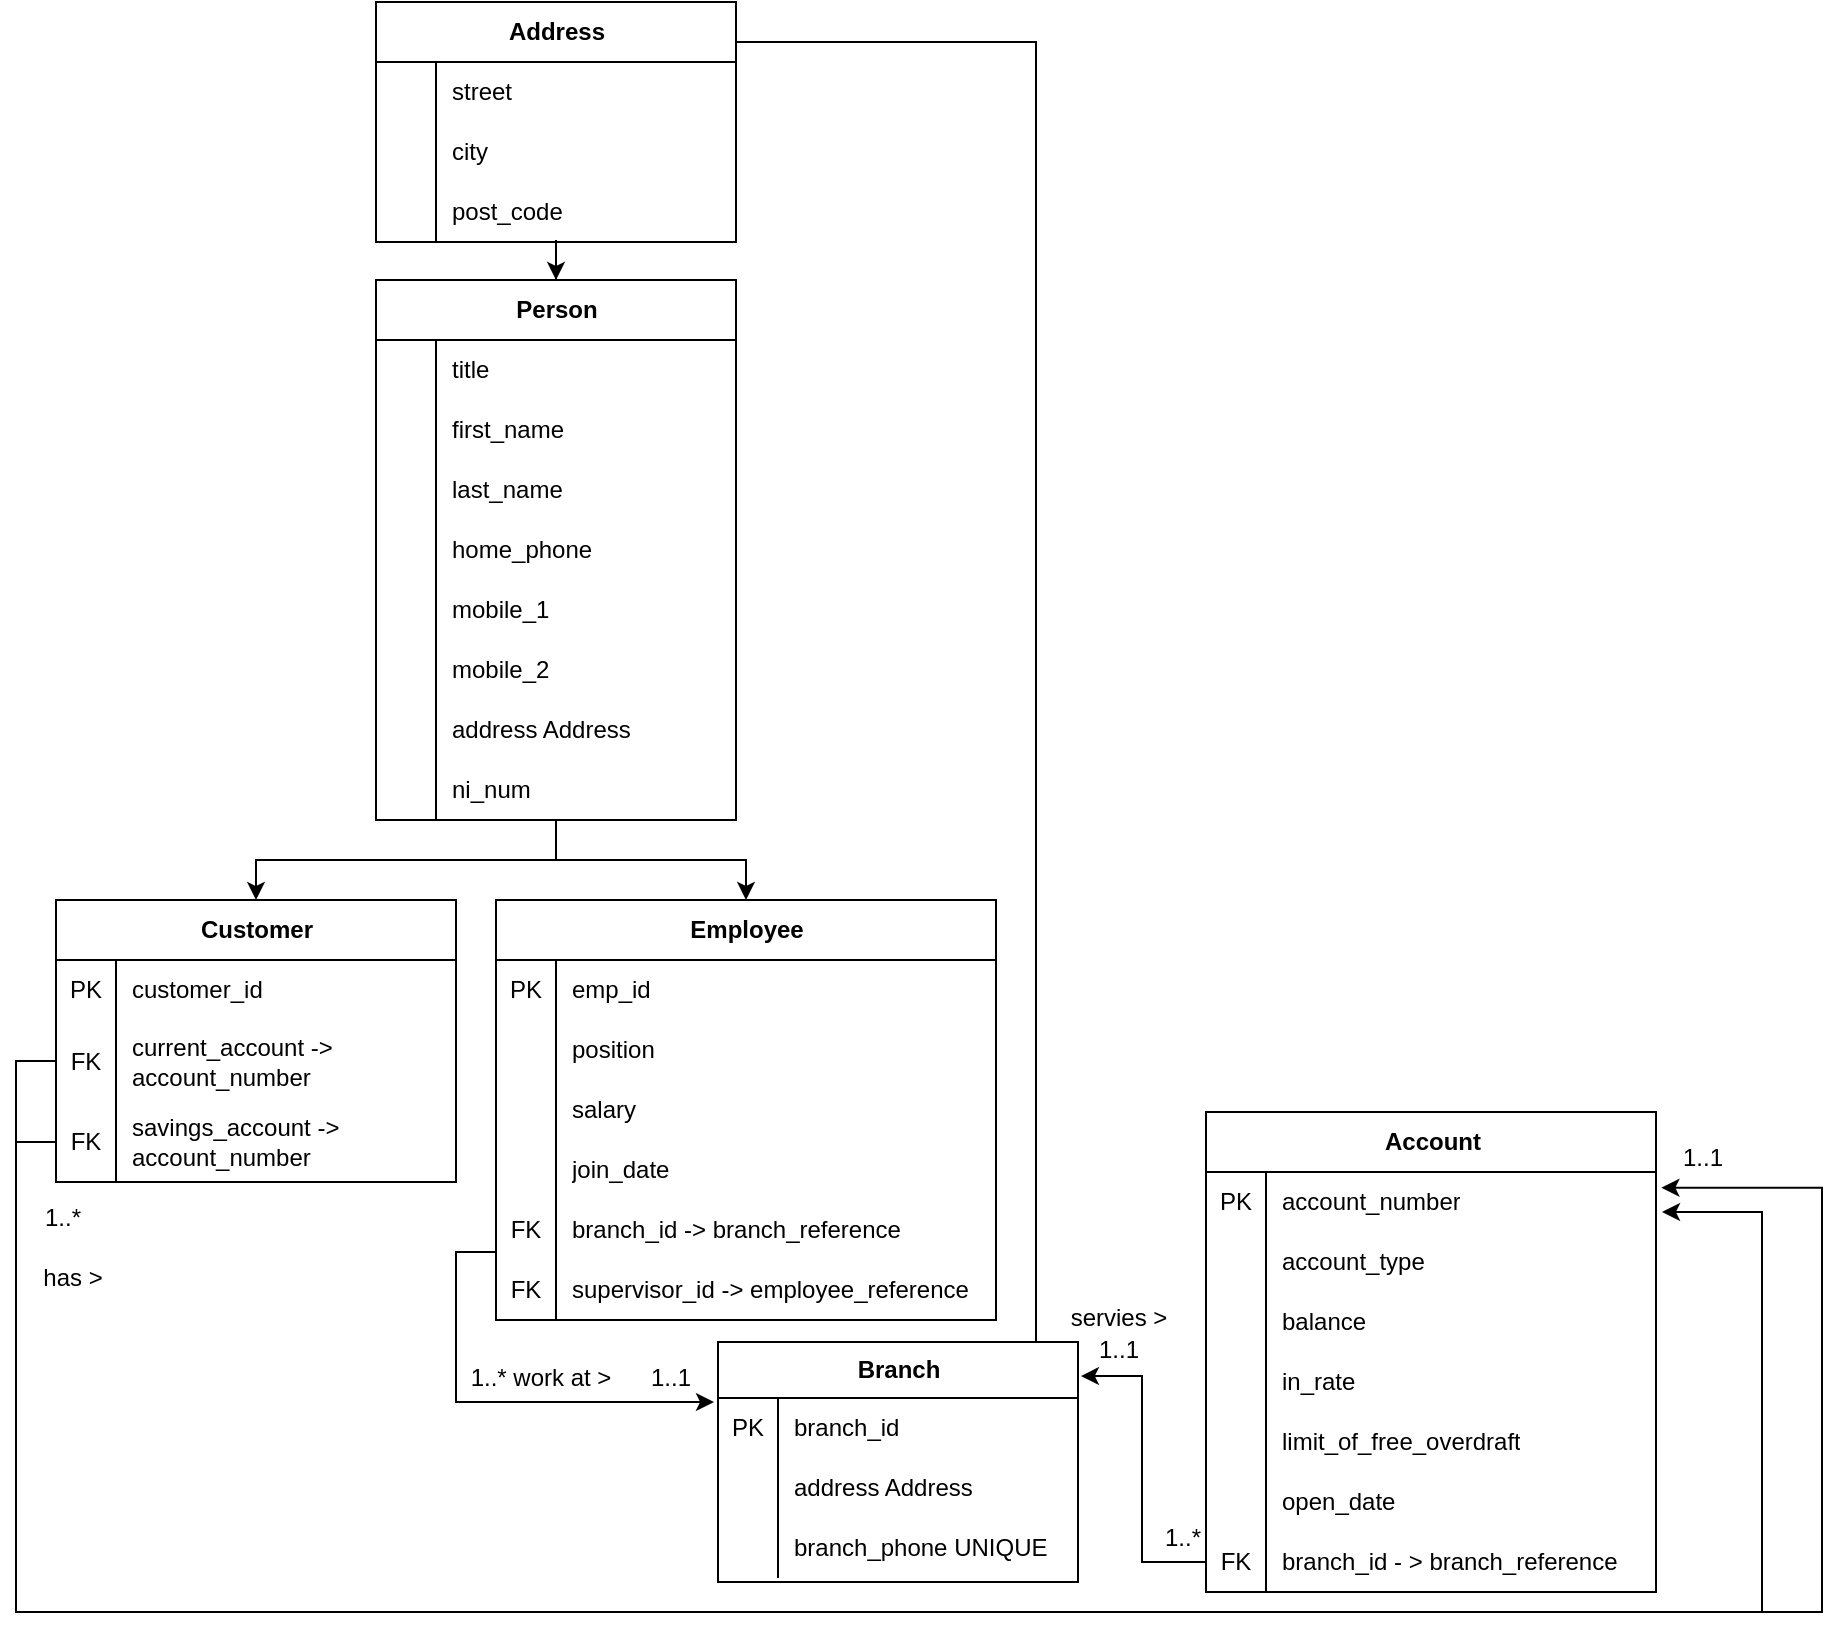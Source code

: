 <mxfile version="23.1.5" type="github">
  <diagram name="Page-1" id="_qKNAqYmXroplIytZOEy">
    <mxGraphModel dx="1154" dy="860" grid="1" gridSize="10" guides="1" tooltips="1" connect="1" arrows="1" fold="1" page="1" pageScale="1" pageWidth="1169" pageHeight="827" math="0" shadow="0">
      <root>
        <mxCell id="0" />
        <mxCell id="1" parent="0" />
        <mxCell id="aNpaq_QwW-xact4FSAns-95" style="edgeStyle=orthogonalEdgeStyle;rounded=0;orthogonalLoop=1;jettySize=auto;html=1;entryX=0.5;entryY=0;entryDx=0;entryDy=0;" parent="1" source="aNpaq_QwW-xact4FSAns-1" target="aNpaq_QwW-xact4FSAns-37" edge="1">
          <mxGeometry relative="1" as="geometry" />
        </mxCell>
        <mxCell id="-E767wgMhT1WGZb-3DAm-1" style="edgeStyle=orthogonalEdgeStyle;rounded=0;orthogonalLoop=1;jettySize=auto;html=1;" parent="1" source="aNpaq_QwW-xact4FSAns-1" edge="1">
          <mxGeometry relative="1" as="geometry">
            <mxPoint x="527" y="696" as="targetPoint" />
            <Array as="points">
              <mxPoint x="527" y="25" />
              <mxPoint x="527" y="696" />
            </Array>
          </mxGeometry>
        </mxCell>
        <mxCell id="aNpaq_QwW-xact4FSAns-1" value="Address" style="shape=table;startSize=30;container=1;collapsible=1;childLayout=tableLayout;fixedRows=1;rowLines=0;fontStyle=1;align=center;resizeLast=1;html=1;" parent="1" vertex="1">
          <mxGeometry x="197" y="5" width="180" height="120" as="geometry" />
        </mxCell>
        <mxCell id="aNpaq_QwW-xact4FSAns-5" value="" style="shape=tableRow;horizontal=0;startSize=0;swimlaneHead=0;swimlaneBody=0;fillColor=none;collapsible=0;dropTarget=0;points=[[0,0.5],[1,0.5]];portConstraint=eastwest;top=0;left=0;right=0;bottom=0;" parent="aNpaq_QwW-xact4FSAns-1" vertex="1">
          <mxGeometry y="30" width="180" height="30" as="geometry" />
        </mxCell>
        <mxCell id="aNpaq_QwW-xact4FSAns-6" value="" style="shape=partialRectangle;connectable=0;fillColor=none;top=0;left=0;bottom=0;right=0;editable=1;overflow=hidden;whiteSpace=wrap;html=1;" parent="aNpaq_QwW-xact4FSAns-5" vertex="1">
          <mxGeometry width="30" height="30" as="geometry">
            <mxRectangle width="30" height="30" as="alternateBounds" />
          </mxGeometry>
        </mxCell>
        <mxCell id="aNpaq_QwW-xact4FSAns-7" value="street&amp;nbsp;" style="shape=partialRectangle;connectable=0;fillColor=none;top=0;left=0;bottom=0;right=0;align=left;spacingLeft=6;overflow=hidden;whiteSpace=wrap;html=1;" parent="aNpaq_QwW-xact4FSAns-5" vertex="1">
          <mxGeometry x="30" width="150" height="30" as="geometry">
            <mxRectangle width="150" height="30" as="alternateBounds" />
          </mxGeometry>
        </mxCell>
        <mxCell id="aNpaq_QwW-xact4FSAns-8" value="" style="shape=tableRow;horizontal=0;startSize=0;swimlaneHead=0;swimlaneBody=0;fillColor=none;collapsible=0;dropTarget=0;points=[[0,0.5],[1,0.5]];portConstraint=eastwest;top=0;left=0;right=0;bottom=0;" parent="aNpaq_QwW-xact4FSAns-1" vertex="1">
          <mxGeometry y="60" width="180" height="30" as="geometry" />
        </mxCell>
        <mxCell id="aNpaq_QwW-xact4FSAns-9" value="" style="shape=partialRectangle;connectable=0;fillColor=none;top=0;left=0;bottom=0;right=0;editable=1;overflow=hidden;whiteSpace=wrap;html=1;" parent="aNpaq_QwW-xact4FSAns-8" vertex="1">
          <mxGeometry width="30" height="30" as="geometry">
            <mxRectangle width="30" height="30" as="alternateBounds" />
          </mxGeometry>
        </mxCell>
        <mxCell id="aNpaq_QwW-xact4FSAns-10" value="city" style="shape=partialRectangle;connectable=0;fillColor=none;top=0;left=0;bottom=0;right=0;align=left;spacingLeft=6;overflow=hidden;whiteSpace=wrap;html=1;" parent="aNpaq_QwW-xact4FSAns-8" vertex="1">
          <mxGeometry x="30" width="150" height="30" as="geometry">
            <mxRectangle width="150" height="30" as="alternateBounds" />
          </mxGeometry>
        </mxCell>
        <mxCell id="aNpaq_QwW-xact4FSAns-11" value="" style="shape=tableRow;horizontal=0;startSize=0;swimlaneHead=0;swimlaneBody=0;fillColor=none;collapsible=0;dropTarget=0;points=[[0,0.5],[1,0.5]];portConstraint=eastwest;top=0;left=0;right=0;bottom=0;" parent="aNpaq_QwW-xact4FSAns-1" vertex="1">
          <mxGeometry y="90" width="180" height="30" as="geometry" />
        </mxCell>
        <mxCell id="aNpaq_QwW-xact4FSAns-12" value="" style="shape=partialRectangle;connectable=0;fillColor=none;top=0;left=0;bottom=0;right=0;editable=1;overflow=hidden;whiteSpace=wrap;html=1;" parent="aNpaq_QwW-xact4FSAns-11" vertex="1">
          <mxGeometry width="30" height="30" as="geometry">
            <mxRectangle width="30" height="30" as="alternateBounds" />
          </mxGeometry>
        </mxCell>
        <mxCell id="aNpaq_QwW-xact4FSAns-13" value="post_code" style="shape=partialRectangle;connectable=0;fillColor=none;top=0;left=0;bottom=0;right=0;align=left;spacingLeft=6;overflow=hidden;whiteSpace=wrap;html=1;" parent="aNpaq_QwW-xact4FSAns-11" vertex="1">
          <mxGeometry x="30" width="150" height="30" as="geometry">
            <mxRectangle width="150" height="30" as="alternateBounds" />
          </mxGeometry>
        </mxCell>
        <mxCell id="aNpaq_QwW-xact4FSAns-81" style="edgeStyle=orthogonalEdgeStyle;rounded=0;orthogonalLoop=1;jettySize=auto;html=1;entryX=0.5;entryY=0;entryDx=0;entryDy=0;" parent="1" source="aNpaq_QwW-xact4FSAns-37" target="aNpaq_QwW-xact4FSAns-56" edge="1">
          <mxGeometry relative="1" as="geometry" />
        </mxCell>
        <mxCell id="aNpaq_QwW-xact4FSAns-96" style="edgeStyle=orthogonalEdgeStyle;rounded=0;orthogonalLoop=1;jettySize=auto;html=1;entryX=0.5;entryY=0;entryDx=0;entryDy=0;" parent="1" source="aNpaq_QwW-xact4FSAns-37" target="aNpaq_QwW-xact4FSAns-82" edge="1">
          <mxGeometry relative="1" as="geometry" />
        </mxCell>
        <mxCell id="aNpaq_QwW-xact4FSAns-37" value="Person" style="shape=table;startSize=30;container=1;collapsible=1;childLayout=tableLayout;fixedRows=1;rowLines=0;fontStyle=1;align=center;resizeLast=1;html=1;" parent="1" vertex="1">
          <mxGeometry x="197" y="144" width="180" height="270" as="geometry" />
        </mxCell>
        <mxCell id="aNpaq_QwW-xact4FSAns-38" value="" style="shape=tableRow;horizontal=0;startSize=0;swimlaneHead=0;swimlaneBody=0;fillColor=none;collapsible=0;dropTarget=0;points=[[0,0.5],[1,0.5]];portConstraint=eastwest;top=0;left=0;right=0;bottom=0;" parent="aNpaq_QwW-xact4FSAns-37" vertex="1">
          <mxGeometry y="30" width="180" height="30" as="geometry" />
        </mxCell>
        <mxCell id="aNpaq_QwW-xact4FSAns-39" value="" style="shape=partialRectangle;connectable=0;fillColor=none;top=0;left=0;bottom=0;right=0;editable=1;overflow=hidden;whiteSpace=wrap;html=1;" parent="aNpaq_QwW-xact4FSAns-38" vertex="1">
          <mxGeometry width="30" height="30" as="geometry">
            <mxRectangle width="30" height="30" as="alternateBounds" />
          </mxGeometry>
        </mxCell>
        <mxCell id="aNpaq_QwW-xact4FSAns-40" value="title" style="shape=partialRectangle;connectable=0;fillColor=none;top=0;left=0;bottom=0;right=0;align=left;spacingLeft=6;overflow=hidden;whiteSpace=wrap;html=1;" parent="aNpaq_QwW-xact4FSAns-38" vertex="1">
          <mxGeometry x="30" width="150" height="30" as="geometry">
            <mxRectangle width="150" height="30" as="alternateBounds" />
          </mxGeometry>
        </mxCell>
        <mxCell id="aNpaq_QwW-xact4FSAns-97" style="shape=tableRow;horizontal=0;startSize=0;swimlaneHead=0;swimlaneBody=0;fillColor=none;collapsible=0;dropTarget=0;points=[[0,0.5],[1,0.5]];portConstraint=eastwest;top=0;left=0;right=0;bottom=0;" parent="aNpaq_QwW-xact4FSAns-37" vertex="1">
          <mxGeometry y="60" width="180" height="30" as="geometry" />
        </mxCell>
        <mxCell id="aNpaq_QwW-xact4FSAns-98" style="shape=partialRectangle;connectable=0;fillColor=none;top=0;left=0;bottom=0;right=0;editable=1;overflow=hidden;whiteSpace=wrap;html=1;" parent="aNpaq_QwW-xact4FSAns-97" vertex="1">
          <mxGeometry width="30" height="30" as="geometry">
            <mxRectangle width="30" height="30" as="alternateBounds" />
          </mxGeometry>
        </mxCell>
        <mxCell id="aNpaq_QwW-xact4FSAns-99" value="first_name" style="shape=partialRectangle;connectable=0;fillColor=none;top=0;left=0;bottom=0;right=0;align=left;spacingLeft=6;overflow=hidden;whiteSpace=wrap;html=1;" parent="aNpaq_QwW-xact4FSAns-97" vertex="1">
          <mxGeometry x="30" width="150" height="30" as="geometry">
            <mxRectangle width="150" height="30" as="alternateBounds" />
          </mxGeometry>
        </mxCell>
        <mxCell id="aNpaq_QwW-xact4FSAns-41" value="" style="shape=tableRow;horizontal=0;startSize=0;swimlaneHead=0;swimlaneBody=0;fillColor=none;collapsible=0;dropTarget=0;points=[[0,0.5],[1,0.5]];portConstraint=eastwest;top=0;left=0;right=0;bottom=0;" parent="aNpaq_QwW-xact4FSAns-37" vertex="1">
          <mxGeometry y="90" width="180" height="30" as="geometry" />
        </mxCell>
        <mxCell id="aNpaq_QwW-xact4FSAns-42" value="" style="shape=partialRectangle;connectable=0;fillColor=none;top=0;left=0;bottom=0;right=0;editable=1;overflow=hidden;whiteSpace=wrap;html=1;" parent="aNpaq_QwW-xact4FSAns-41" vertex="1">
          <mxGeometry width="30" height="30" as="geometry">
            <mxRectangle width="30" height="30" as="alternateBounds" />
          </mxGeometry>
        </mxCell>
        <mxCell id="aNpaq_QwW-xact4FSAns-43" value="last_name" style="shape=partialRectangle;connectable=0;fillColor=none;top=0;left=0;bottom=0;right=0;align=left;spacingLeft=6;overflow=hidden;whiteSpace=wrap;html=1;" parent="aNpaq_QwW-xact4FSAns-41" vertex="1">
          <mxGeometry x="30" width="150" height="30" as="geometry">
            <mxRectangle width="150" height="30" as="alternateBounds" />
          </mxGeometry>
        </mxCell>
        <mxCell id="aNpaq_QwW-xact4FSAns-44" value="" style="shape=tableRow;horizontal=0;startSize=0;swimlaneHead=0;swimlaneBody=0;fillColor=none;collapsible=0;dropTarget=0;points=[[0,0.5],[1,0.5]];portConstraint=eastwest;top=0;left=0;right=0;bottom=0;" parent="aNpaq_QwW-xact4FSAns-37" vertex="1">
          <mxGeometry y="120" width="180" height="30" as="geometry" />
        </mxCell>
        <mxCell id="aNpaq_QwW-xact4FSAns-45" value="" style="shape=partialRectangle;connectable=0;fillColor=none;top=0;left=0;bottom=0;right=0;editable=1;overflow=hidden;whiteSpace=wrap;html=1;" parent="aNpaq_QwW-xact4FSAns-44" vertex="1">
          <mxGeometry width="30" height="30" as="geometry">
            <mxRectangle width="30" height="30" as="alternateBounds" />
          </mxGeometry>
        </mxCell>
        <mxCell id="aNpaq_QwW-xact4FSAns-46" value="home_phone" style="shape=partialRectangle;connectable=0;fillColor=none;top=0;left=0;bottom=0;right=0;align=left;spacingLeft=6;overflow=hidden;whiteSpace=wrap;html=1;" parent="aNpaq_QwW-xact4FSAns-44" vertex="1">
          <mxGeometry x="30" width="150" height="30" as="geometry">
            <mxRectangle width="150" height="30" as="alternateBounds" />
          </mxGeometry>
        </mxCell>
        <mxCell id="aNpaq_QwW-xact4FSAns-53" style="shape=tableRow;horizontal=0;startSize=0;swimlaneHead=0;swimlaneBody=0;fillColor=none;collapsible=0;dropTarget=0;points=[[0,0.5],[1,0.5]];portConstraint=eastwest;top=0;left=0;right=0;bottom=0;" parent="aNpaq_QwW-xact4FSAns-37" vertex="1">
          <mxGeometry y="150" width="180" height="30" as="geometry" />
        </mxCell>
        <mxCell id="aNpaq_QwW-xact4FSAns-54" style="shape=partialRectangle;connectable=0;fillColor=none;top=0;left=0;bottom=0;right=0;editable=1;overflow=hidden;whiteSpace=wrap;html=1;" parent="aNpaq_QwW-xact4FSAns-53" vertex="1">
          <mxGeometry width="30" height="30" as="geometry">
            <mxRectangle width="30" height="30" as="alternateBounds" />
          </mxGeometry>
        </mxCell>
        <mxCell id="aNpaq_QwW-xact4FSAns-55" value="mobile_1" style="shape=partialRectangle;connectable=0;fillColor=none;top=0;left=0;bottom=0;right=0;align=left;spacingLeft=6;overflow=hidden;whiteSpace=wrap;html=1;" parent="aNpaq_QwW-xact4FSAns-53" vertex="1">
          <mxGeometry x="30" width="150" height="30" as="geometry">
            <mxRectangle width="150" height="30" as="alternateBounds" />
          </mxGeometry>
        </mxCell>
        <mxCell id="aNpaq_QwW-xact4FSAns-50" style="shape=tableRow;horizontal=0;startSize=0;swimlaneHead=0;swimlaneBody=0;fillColor=none;collapsible=0;dropTarget=0;points=[[0,0.5],[1,0.5]];portConstraint=eastwest;top=0;left=0;right=0;bottom=0;" parent="aNpaq_QwW-xact4FSAns-37" vertex="1">
          <mxGeometry y="180" width="180" height="30" as="geometry" />
        </mxCell>
        <mxCell id="aNpaq_QwW-xact4FSAns-51" style="shape=partialRectangle;connectable=0;fillColor=none;top=0;left=0;bottom=0;right=0;editable=1;overflow=hidden;whiteSpace=wrap;html=1;" parent="aNpaq_QwW-xact4FSAns-50" vertex="1">
          <mxGeometry width="30" height="30" as="geometry">
            <mxRectangle width="30" height="30" as="alternateBounds" />
          </mxGeometry>
        </mxCell>
        <mxCell id="aNpaq_QwW-xact4FSAns-52" value="mobile_2" style="shape=partialRectangle;connectable=0;fillColor=none;top=0;left=0;bottom=0;right=0;align=left;spacingLeft=6;overflow=hidden;whiteSpace=wrap;html=1;" parent="aNpaq_QwW-xact4FSAns-50" vertex="1">
          <mxGeometry x="30" width="150" height="30" as="geometry">
            <mxRectangle width="150" height="30" as="alternateBounds" />
          </mxGeometry>
        </mxCell>
        <mxCell id="aNpaq_QwW-xact4FSAns-47" style="shape=tableRow;horizontal=0;startSize=0;swimlaneHead=0;swimlaneBody=0;fillColor=none;collapsible=0;dropTarget=0;points=[[0,0.5],[1,0.5]];portConstraint=eastwest;top=0;left=0;right=0;bottom=0;" parent="aNpaq_QwW-xact4FSAns-37" vertex="1">
          <mxGeometry y="210" width="180" height="30" as="geometry" />
        </mxCell>
        <mxCell id="aNpaq_QwW-xact4FSAns-48" style="shape=partialRectangle;connectable=0;fillColor=none;top=0;left=0;bottom=0;right=0;editable=1;overflow=hidden;whiteSpace=wrap;html=1;" parent="aNpaq_QwW-xact4FSAns-47" vertex="1">
          <mxGeometry width="30" height="30" as="geometry">
            <mxRectangle width="30" height="30" as="alternateBounds" />
          </mxGeometry>
        </mxCell>
        <mxCell id="aNpaq_QwW-xact4FSAns-49" value="address Address" style="shape=partialRectangle;connectable=0;fillColor=none;top=0;left=0;bottom=0;right=0;align=left;spacingLeft=6;overflow=hidden;whiteSpace=wrap;html=1;" parent="aNpaq_QwW-xact4FSAns-47" vertex="1">
          <mxGeometry x="30" width="150" height="30" as="geometry">
            <mxRectangle width="150" height="30" as="alternateBounds" />
          </mxGeometry>
        </mxCell>
        <mxCell id="aNpaq_QwW-xact4FSAns-92" style="shape=tableRow;horizontal=0;startSize=0;swimlaneHead=0;swimlaneBody=0;fillColor=none;collapsible=0;dropTarget=0;points=[[0,0.5],[1,0.5]];portConstraint=eastwest;top=0;left=0;right=0;bottom=0;" parent="aNpaq_QwW-xact4FSAns-37" vertex="1">
          <mxGeometry y="240" width="180" height="30" as="geometry" />
        </mxCell>
        <mxCell id="aNpaq_QwW-xact4FSAns-93" style="shape=partialRectangle;connectable=0;fillColor=none;top=0;left=0;bottom=0;right=0;editable=1;overflow=hidden;whiteSpace=wrap;html=1;" parent="aNpaq_QwW-xact4FSAns-92" vertex="1">
          <mxGeometry width="30" height="30" as="geometry">
            <mxRectangle width="30" height="30" as="alternateBounds" />
          </mxGeometry>
        </mxCell>
        <mxCell id="aNpaq_QwW-xact4FSAns-94" value="ni_num" style="shape=partialRectangle;connectable=0;fillColor=none;top=0;left=0;bottom=0;right=0;align=left;spacingLeft=6;overflow=hidden;whiteSpace=wrap;html=1;" parent="aNpaq_QwW-xact4FSAns-92" vertex="1">
          <mxGeometry x="30" width="150" height="30" as="geometry">
            <mxRectangle width="150" height="30" as="alternateBounds" />
          </mxGeometry>
        </mxCell>
        <mxCell id="aNpaq_QwW-xact4FSAns-56" value="Employee" style="shape=table;startSize=30;container=1;collapsible=1;childLayout=tableLayout;fixedRows=1;rowLines=0;fontStyle=1;align=center;resizeLast=1;html=1;" parent="1" vertex="1">
          <mxGeometry x="257" y="454" width="250" height="210" as="geometry" />
        </mxCell>
        <mxCell id="aNpaq_QwW-xact4FSAns-57" value="" style="shape=tableRow;horizontal=0;startSize=0;swimlaneHead=0;swimlaneBody=0;fillColor=none;collapsible=0;dropTarget=0;points=[[0,0.5],[1,0.5]];portConstraint=eastwest;top=0;left=0;right=0;bottom=0;" parent="aNpaq_QwW-xact4FSAns-56" vertex="1">
          <mxGeometry y="30" width="250" height="30" as="geometry" />
        </mxCell>
        <mxCell id="aNpaq_QwW-xact4FSAns-58" value="PK" style="shape=partialRectangle;connectable=0;fillColor=none;top=0;left=0;bottom=0;right=0;editable=1;overflow=hidden;whiteSpace=wrap;html=1;" parent="aNpaq_QwW-xact4FSAns-57" vertex="1">
          <mxGeometry width="30" height="30" as="geometry">
            <mxRectangle width="30" height="30" as="alternateBounds" />
          </mxGeometry>
        </mxCell>
        <mxCell id="aNpaq_QwW-xact4FSAns-59" value="emp_id" style="shape=partialRectangle;connectable=0;fillColor=none;top=0;left=0;bottom=0;right=0;align=left;spacingLeft=6;overflow=hidden;whiteSpace=wrap;html=1;" parent="aNpaq_QwW-xact4FSAns-57" vertex="1">
          <mxGeometry x="30" width="220" height="30" as="geometry">
            <mxRectangle width="220" height="30" as="alternateBounds" />
          </mxGeometry>
        </mxCell>
        <mxCell id="aNpaq_QwW-xact4FSAns-63" value="" style="shape=tableRow;horizontal=0;startSize=0;swimlaneHead=0;swimlaneBody=0;fillColor=none;collapsible=0;dropTarget=0;points=[[0,0.5],[1,0.5]];portConstraint=eastwest;top=0;left=0;right=0;bottom=0;" parent="aNpaq_QwW-xact4FSAns-56" vertex="1">
          <mxGeometry y="60" width="250" height="30" as="geometry" />
        </mxCell>
        <mxCell id="aNpaq_QwW-xact4FSAns-64" value="" style="shape=partialRectangle;connectable=0;fillColor=none;top=0;left=0;bottom=0;right=0;editable=1;overflow=hidden;whiteSpace=wrap;html=1;" parent="aNpaq_QwW-xact4FSAns-63" vertex="1">
          <mxGeometry width="30" height="30" as="geometry">
            <mxRectangle width="30" height="30" as="alternateBounds" />
          </mxGeometry>
        </mxCell>
        <mxCell id="aNpaq_QwW-xact4FSAns-65" value="position" style="shape=partialRectangle;connectable=0;fillColor=none;top=0;left=0;bottom=0;right=0;align=left;spacingLeft=6;overflow=hidden;whiteSpace=wrap;html=1;" parent="aNpaq_QwW-xact4FSAns-63" vertex="1">
          <mxGeometry x="30" width="220" height="30" as="geometry">
            <mxRectangle width="220" height="30" as="alternateBounds" />
          </mxGeometry>
        </mxCell>
        <mxCell id="aNpaq_QwW-xact4FSAns-66" style="shape=tableRow;horizontal=0;startSize=0;swimlaneHead=0;swimlaneBody=0;fillColor=none;collapsible=0;dropTarget=0;points=[[0,0.5],[1,0.5]];portConstraint=eastwest;top=0;left=0;right=0;bottom=0;" parent="aNpaq_QwW-xact4FSAns-56" vertex="1">
          <mxGeometry y="90" width="250" height="30" as="geometry" />
        </mxCell>
        <mxCell id="aNpaq_QwW-xact4FSAns-67" style="shape=partialRectangle;connectable=0;fillColor=none;top=0;left=0;bottom=0;right=0;editable=1;overflow=hidden;whiteSpace=wrap;html=1;" parent="aNpaq_QwW-xact4FSAns-66" vertex="1">
          <mxGeometry width="30" height="30" as="geometry">
            <mxRectangle width="30" height="30" as="alternateBounds" />
          </mxGeometry>
        </mxCell>
        <mxCell id="aNpaq_QwW-xact4FSAns-68" value="salary" style="shape=partialRectangle;connectable=0;fillColor=none;top=0;left=0;bottom=0;right=0;align=left;spacingLeft=6;overflow=hidden;whiteSpace=wrap;html=1;" parent="aNpaq_QwW-xact4FSAns-66" vertex="1">
          <mxGeometry x="30" width="220" height="30" as="geometry">
            <mxRectangle width="220" height="30" as="alternateBounds" />
          </mxGeometry>
        </mxCell>
        <mxCell id="aNpaq_QwW-xact4FSAns-72" style="shape=tableRow;horizontal=0;startSize=0;swimlaneHead=0;swimlaneBody=0;fillColor=none;collapsible=0;dropTarget=0;points=[[0,0.5],[1,0.5]];portConstraint=eastwest;top=0;left=0;right=0;bottom=0;" parent="aNpaq_QwW-xact4FSAns-56" vertex="1">
          <mxGeometry y="120" width="250" height="30" as="geometry" />
        </mxCell>
        <mxCell id="aNpaq_QwW-xact4FSAns-73" style="shape=partialRectangle;connectable=0;fillColor=none;top=0;left=0;bottom=0;right=0;editable=1;overflow=hidden;whiteSpace=wrap;html=1;" parent="aNpaq_QwW-xact4FSAns-72" vertex="1">
          <mxGeometry width="30" height="30" as="geometry">
            <mxRectangle width="30" height="30" as="alternateBounds" />
          </mxGeometry>
        </mxCell>
        <mxCell id="aNpaq_QwW-xact4FSAns-74" value="join_date" style="shape=partialRectangle;connectable=0;fillColor=none;top=0;left=0;bottom=0;right=0;align=left;spacingLeft=6;overflow=hidden;whiteSpace=wrap;html=1;" parent="aNpaq_QwW-xact4FSAns-72" vertex="1">
          <mxGeometry x="30" width="220" height="30" as="geometry">
            <mxRectangle width="220" height="30" as="alternateBounds" />
          </mxGeometry>
        </mxCell>
        <mxCell id="aNpaq_QwW-xact4FSAns-78" style="shape=tableRow;horizontal=0;startSize=0;swimlaneHead=0;swimlaneBody=0;fillColor=none;collapsible=0;dropTarget=0;points=[[0,0.5],[1,0.5]];portConstraint=eastwest;top=0;left=0;right=0;bottom=0;" parent="aNpaq_QwW-xact4FSAns-56" vertex="1">
          <mxGeometry y="150" width="250" height="30" as="geometry" />
        </mxCell>
        <mxCell id="aNpaq_QwW-xact4FSAns-79" value="FK" style="shape=partialRectangle;connectable=0;fillColor=none;top=0;left=0;bottom=0;right=0;editable=1;overflow=hidden;whiteSpace=wrap;html=1;" parent="aNpaq_QwW-xact4FSAns-78" vertex="1">
          <mxGeometry width="30" height="30" as="geometry">
            <mxRectangle width="30" height="30" as="alternateBounds" />
          </mxGeometry>
        </mxCell>
        <mxCell id="aNpaq_QwW-xact4FSAns-80" value="branch_id -&amp;gt; branch_reference" style="shape=partialRectangle;connectable=0;fillColor=none;top=0;left=0;bottom=0;right=0;align=left;spacingLeft=6;overflow=hidden;whiteSpace=wrap;html=1;" parent="aNpaq_QwW-xact4FSAns-78" vertex="1">
          <mxGeometry x="30" width="220" height="30" as="geometry">
            <mxRectangle width="220" height="30" as="alternateBounds" />
          </mxGeometry>
        </mxCell>
        <mxCell id="aNpaq_QwW-xact4FSAns-75" style="shape=tableRow;horizontal=0;startSize=0;swimlaneHead=0;swimlaneBody=0;fillColor=none;collapsible=0;dropTarget=0;points=[[0,0.5],[1,0.5]];portConstraint=eastwest;top=0;left=0;right=0;bottom=0;" parent="aNpaq_QwW-xact4FSAns-56" vertex="1">
          <mxGeometry y="180" width="250" height="30" as="geometry" />
        </mxCell>
        <mxCell id="aNpaq_QwW-xact4FSAns-76" value="FK" style="shape=partialRectangle;connectable=0;fillColor=none;top=0;left=0;bottom=0;right=0;editable=1;overflow=hidden;whiteSpace=wrap;html=1;" parent="aNpaq_QwW-xact4FSAns-75" vertex="1">
          <mxGeometry width="30" height="30" as="geometry">
            <mxRectangle width="30" height="30" as="alternateBounds" />
          </mxGeometry>
        </mxCell>
        <mxCell id="aNpaq_QwW-xact4FSAns-77" value="supervisor_id -&amp;gt; employee_reference" style="shape=partialRectangle;connectable=0;fillColor=none;top=0;left=0;bottom=0;right=0;align=left;spacingLeft=6;overflow=hidden;whiteSpace=wrap;html=1;" parent="aNpaq_QwW-xact4FSAns-75" vertex="1">
          <mxGeometry x="30" width="220" height="30" as="geometry">
            <mxRectangle width="220" height="30" as="alternateBounds" />
          </mxGeometry>
        </mxCell>
        <mxCell id="aNpaq_QwW-xact4FSAns-82" value="Customer" style="shape=table;startSize=30;container=1;collapsible=1;childLayout=tableLayout;fixedRows=1;rowLines=0;fontStyle=1;align=center;resizeLast=1;html=1;" parent="1" vertex="1">
          <mxGeometry x="37" y="454" width="200" height="141" as="geometry" />
        </mxCell>
        <mxCell id="aNpaq_QwW-xact4FSAns-83" value="" style="shape=tableRow;horizontal=0;startSize=0;swimlaneHead=0;swimlaneBody=0;fillColor=none;collapsible=0;dropTarget=0;points=[[0,0.5],[1,0.5]];portConstraint=eastwest;top=0;left=0;right=0;bottom=0;" parent="aNpaq_QwW-xact4FSAns-82" vertex="1">
          <mxGeometry y="30" width="200" height="30" as="geometry" />
        </mxCell>
        <mxCell id="aNpaq_QwW-xact4FSAns-84" value="PK" style="shape=partialRectangle;connectable=0;fillColor=none;top=0;left=0;bottom=0;right=0;editable=1;overflow=hidden;whiteSpace=wrap;html=1;" parent="aNpaq_QwW-xact4FSAns-83" vertex="1">
          <mxGeometry width="30" height="30" as="geometry">
            <mxRectangle width="30" height="30" as="alternateBounds" />
          </mxGeometry>
        </mxCell>
        <mxCell id="aNpaq_QwW-xact4FSAns-85" value="customer_id" style="shape=partialRectangle;connectable=0;fillColor=none;top=0;left=0;bottom=0;right=0;align=left;spacingLeft=6;overflow=hidden;whiteSpace=wrap;html=1;" parent="aNpaq_QwW-xact4FSAns-83" vertex="1">
          <mxGeometry x="30" width="170" height="30" as="geometry">
            <mxRectangle width="170" height="30" as="alternateBounds" />
          </mxGeometry>
        </mxCell>
        <mxCell id="XHGAFbhJSEHdfEQD5PCM-4" style="shape=tableRow;horizontal=0;startSize=0;swimlaneHead=0;swimlaneBody=0;fillColor=none;collapsible=0;dropTarget=0;points=[[0,0.5],[1,0.5]];portConstraint=eastwest;top=0;left=0;right=0;bottom=0;" vertex="1" parent="aNpaq_QwW-xact4FSAns-82">
          <mxGeometry y="60" width="200" height="41" as="geometry" />
        </mxCell>
        <mxCell id="XHGAFbhJSEHdfEQD5PCM-5" value="FK" style="shape=partialRectangle;connectable=0;fillColor=none;top=0;left=0;bottom=0;right=0;editable=1;overflow=hidden;whiteSpace=wrap;html=1;" vertex="1" parent="XHGAFbhJSEHdfEQD5PCM-4">
          <mxGeometry width="30" height="41" as="geometry">
            <mxRectangle width="30" height="41" as="alternateBounds" />
          </mxGeometry>
        </mxCell>
        <mxCell id="XHGAFbhJSEHdfEQD5PCM-6" value="current_account -&amp;gt; account_number" style="shape=partialRectangle;connectable=0;fillColor=none;top=0;left=0;bottom=0;right=0;align=left;spacingLeft=6;overflow=hidden;whiteSpace=wrap;html=1;" vertex="1" parent="XHGAFbhJSEHdfEQD5PCM-4">
          <mxGeometry x="30" width="170" height="41" as="geometry">
            <mxRectangle width="170" height="41" as="alternateBounds" />
          </mxGeometry>
        </mxCell>
        <mxCell id="XHGAFbhJSEHdfEQD5PCM-1" style="shape=tableRow;horizontal=0;startSize=0;swimlaneHead=0;swimlaneBody=0;fillColor=none;collapsible=0;dropTarget=0;points=[[0,0.5],[1,0.5]];portConstraint=eastwest;top=0;left=0;right=0;bottom=0;" vertex="1" parent="aNpaq_QwW-xact4FSAns-82">
          <mxGeometry y="101" width="200" height="40" as="geometry" />
        </mxCell>
        <mxCell id="XHGAFbhJSEHdfEQD5PCM-2" value="FK" style="shape=partialRectangle;connectable=0;fillColor=none;top=0;left=0;bottom=0;right=0;editable=1;overflow=hidden;whiteSpace=wrap;html=1;" vertex="1" parent="XHGAFbhJSEHdfEQD5PCM-1">
          <mxGeometry width="30" height="40" as="geometry">
            <mxRectangle width="30" height="40" as="alternateBounds" />
          </mxGeometry>
        </mxCell>
        <mxCell id="XHGAFbhJSEHdfEQD5PCM-3" value="savings_account -&amp;gt; account_number" style="shape=partialRectangle;connectable=0;fillColor=none;top=0;left=0;bottom=0;right=0;align=left;spacingLeft=6;overflow=hidden;whiteSpace=wrap;html=1;" vertex="1" parent="XHGAFbhJSEHdfEQD5PCM-1">
          <mxGeometry x="30" width="170" height="40" as="geometry">
            <mxRectangle width="170" height="40" as="alternateBounds" />
          </mxGeometry>
        </mxCell>
        <mxCell id="aNpaq_QwW-xact4FSAns-100" value="Account" style="shape=table;startSize=30;container=1;collapsible=1;childLayout=tableLayout;fixedRows=1;rowLines=0;fontStyle=1;align=center;resizeLast=1;html=1;" parent="1" vertex="1">
          <mxGeometry x="612" y="560" width="225" height="240" as="geometry" />
        </mxCell>
        <mxCell id="aNpaq_QwW-xact4FSAns-101" value="" style="shape=tableRow;horizontal=0;startSize=0;swimlaneHead=0;swimlaneBody=0;fillColor=none;collapsible=0;dropTarget=0;points=[[0,0.5],[1,0.5]];portConstraint=eastwest;top=0;left=0;right=0;bottom=0;" parent="aNpaq_QwW-xact4FSAns-100" vertex="1">
          <mxGeometry y="30" width="225" height="30" as="geometry" />
        </mxCell>
        <mxCell id="aNpaq_QwW-xact4FSAns-102" value="PK" style="shape=partialRectangle;connectable=0;fillColor=none;top=0;left=0;bottom=0;right=0;editable=1;overflow=hidden;whiteSpace=wrap;html=1;" parent="aNpaq_QwW-xact4FSAns-101" vertex="1">
          <mxGeometry width="30" height="30" as="geometry">
            <mxRectangle width="30" height="30" as="alternateBounds" />
          </mxGeometry>
        </mxCell>
        <mxCell id="aNpaq_QwW-xact4FSAns-103" value="account_number" style="shape=partialRectangle;connectable=0;fillColor=none;top=0;left=0;bottom=0;right=0;align=left;spacingLeft=6;overflow=hidden;whiteSpace=wrap;html=1;" parent="aNpaq_QwW-xact4FSAns-101" vertex="1">
          <mxGeometry x="30" width="195" height="30" as="geometry">
            <mxRectangle width="195" height="30" as="alternateBounds" />
          </mxGeometry>
        </mxCell>
        <mxCell id="aNpaq_QwW-xact4FSAns-104" style="shape=tableRow;horizontal=0;startSize=0;swimlaneHead=0;swimlaneBody=0;fillColor=none;collapsible=0;dropTarget=0;points=[[0,0.5],[1,0.5]];portConstraint=eastwest;top=0;left=0;right=0;bottom=0;" parent="aNpaq_QwW-xact4FSAns-100" vertex="1">
          <mxGeometry y="60" width="225" height="30" as="geometry" />
        </mxCell>
        <mxCell id="aNpaq_QwW-xact4FSAns-105" style="shape=partialRectangle;connectable=0;fillColor=none;top=0;left=0;bottom=0;right=0;editable=1;overflow=hidden;whiteSpace=wrap;html=1;" parent="aNpaq_QwW-xact4FSAns-104" vertex="1">
          <mxGeometry width="30" height="30" as="geometry">
            <mxRectangle width="30" height="30" as="alternateBounds" />
          </mxGeometry>
        </mxCell>
        <mxCell id="aNpaq_QwW-xact4FSAns-106" value="account_type" style="shape=partialRectangle;connectable=0;fillColor=none;top=0;left=0;bottom=0;right=0;align=left;spacingLeft=6;overflow=hidden;whiteSpace=wrap;html=1;" parent="aNpaq_QwW-xact4FSAns-104" vertex="1">
          <mxGeometry x="30" width="195" height="30" as="geometry">
            <mxRectangle width="195" height="30" as="alternateBounds" />
          </mxGeometry>
        </mxCell>
        <mxCell id="aNpaq_QwW-xact4FSAns-107" value="" style="shape=tableRow;horizontal=0;startSize=0;swimlaneHead=0;swimlaneBody=0;fillColor=none;collapsible=0;dropTarget=0;points=[[0,0.5],[1,0.5]];portConstraint=eastwest;top=0;left=0;right=0;bottom=0;" parent="aNpaq_QwW-xact4FSAns-100" vertex="1">
          <mxGeometry y="90" width="225" height="30" as="geometry" />
        </mxCell>
        <mxCell id="aNpaq_QwW-xact4FSAns-108" value="" style="shape=partialRectangle;connectable=0;fillColor=none;top=0;left=0;bottom=0;right=0;editable=1;overflow=hidden;whiteSpace=wrap;html=1;" parent="aNpaq_QwW-xact4FSAns-107" vertex="1">
          <mxGeometry width="30" height="30" as="geometry">
            <mxRectangle width="30" height="30" as="alternateBounds" />
          </mxGeometry>
        </mxCell>
        <mxCell id="aNpaq_QwW-xact4FSAns-109" value="balance" style="shape=partialRectangle;connectable=0;fillColor=none;top=0;left=0;bottom=0;right=0;align=left;spacingLeft=6;overflow=hidden;whiteSpace=wrap;html=1;" parent="aNpaq_QwW-xact4FSAns-107" vertex="1">
          <mxGeometry x="30" width="195" height="30" as="geometry">
            <mxRectangle width="195" height="30" as="alternateBounds" />
          </mxGeometry>
        </mxCell>
        <mxCell id="aNpaq_QwW-xact4FSAns-110" value="" style="shape=tableRow;horizontal=0;startSize=0;swimlaneHead=0;swimlaneBody=0;fillColor=none;collapsible=0;dropTarget=0;points=[[0,0.5],[1,0.5]];portConstraint=eastwest;top=0;left=0;right=0;bottom=0;" parent="aNpaq_QwW-xact4FSAns-100" vertex="1">
          <mxGeometry y="120" width="225" height="30" as="geometry" />
        </mxCell>
        <mxCell id="aNpaq_QwW-xact4FSAns-111" value="" style="shape=partialRectangle;connectable=0;fillColor=none;top=0;left=0;bottom=0;right=0;editable=1;overflow=hidden;whiteSpace=wrap;html=1;" parent="aNpaq_QwW-xact4FSAns-110" vertex="1">
          <mxGeometry width="30" height="30" as="geometry">
            <mxRectangle width="30" height="30" as="alternateBounds" />
          </mxGeometry>
        </mxCell>
        <mxCell id="aNpaq_QwW-xact4FSAns-112" value="in_rate" style="shape=partialRectangle;connectable=0;fillColor=none;top=0;left=0;bottom=0;right=0;align=left;spacingLeft=6;overflow=hidden;whiteSpace=wrap;html=1;" parent="aNpaq_QwW-xact4FSAns-110" vertex="1">
          <mxGeometry x="30" width="195" height="30" as="geometry">
            <mxRectangle width="195" height="30" as="alternateBounds" />
          </mxGeometry>
        </mxCell>
        <mxCell id="aNpaq_QwW-xact4FSAns-113" style="shape=tableRow;horizontal=0;startSize=0;swimlaneHead=0;swimlaneBody=0;fillColor=none;collapsible=0;dropTarget=0;points=[[0,0.5],[1,0.5]];portConstraint=eastwest;top=0;left=0;right=0;bottom=0;" parent="aNpaq_QwW-xact4FSAns-100" vertex="1">
          <mxGeometry y="150" width="225" height="30" as="geometry" />
        </mxCell>
        <mxCell id="aNpaq_QwW-xact4FSAns-114" style="shape=partialRectangle;connectable=0;fillColor=none;top=0;left=0;bottom=0;right=0;editable=1;overflow=hidden;whiteSpace=wrap;html=1;" parent="aNpaq_QwW-xact4FSAns-113" vertex="1">
          <mxGeometry width="30" height="30" as="geometry">
            <mxRectangle width="30" height="30" as="alternateBounds" />
          </mxGeometry>
        </mxCell>
        <mxCell id="aNpaq_QwW-xact4FSAns-115" value="limit_of_free_overdraft" style="shape=partialRectangle;connectable=0;fillColor=none;top=0;left=0;bottom=0;right=0;align=left;spacingLeft=6;overflow=hidden;whiteSpace=wrap;html=1;" parent="aNpaq_QwW-xact4FSAns-113" vertex="1">
          <mxGeometry x="30" width="195" height="30" as="geometry">
            <mxRectangle width="195" height="30" as="alternateBounds" />
          </mxGeometry>
        </mxCell>
        <mxCell id="aNpaq_QwW-xact4FSAns-116" style="shape=tableRow;horizontal=0;startSize=0;swimlaneHead=0;swimlaneBody=0;fillColor=none;collapsible=0;dropTarget=0;points=[[0,0.5],[1,0.5]];portConstraint=eastwest;top=0;left=0;right=0;bottom=0;" parent="aNpaq_QwW-xact4FSAns-100" vertex="1">
          <mxGeometry y="180" width="225" height="30" as="geometry" />
        </mxCell>
        <mxCell id="aNpaq_QwW-xact4FSAns-117" style="shape=partialRectangle;connectable=0;fillColor=none;top=0;left=0;bottom=0;right=0;editable=1;overflow=hidden;whiteSpace=wrap;html=1;" parent="aNpaq_QwW-xact4FSAns-116" vertex="1">
          <mxGeometry width="30" height="30" as="geometry">
            <mxRectangle width="30" height="30" as="alternateBounds" />
          </mxGeometry>
        </mxCell>
        <mxCell id="aNpaq_QwW-xact4FSAns-118" value="open_date" style="shape=partialRectangle;connectable=0;fillColor=none;top=0;left=0;bottom=0;right=0;align=left;spacingLeft=6;overflow=hidden;whiteSpace=wrap;html=1;" parent="aNpaq_QwW-xact4FSAns-116" vertex="1">
          <mxGeometry x="30" width="195" height="30" as="geometry">
            <mxRectangle width="195" height="30" as="alternateBounds" />
          </mxGeometry>
        </mxCell>
        <mxCell id="aNpaq_QwW-xact4FSAns-119" style="shape=tableRow;horizontal=0;startSize=0;swimlaneHead=0;swimlaneBody=0;fillColor=none;collapsible=0;dropTarget=0;points=[[0,0.5],[1,0.5]];portConstraint=eastwest;top=0;left=0;right=0;bottom=0;" parent="aNpaq_QwW-xact4FSAns-100" vertex="1">
          <mxGeometry y="210" width="225" height="30" as="geometry" />
        </mxCell>
        <mxCell id="aNpaq_QwW-xact4FSAns-120" value="FK" style="shape=partialRectangle;connectable=0;fillColor=none;top=0;left=0;bottom=0;right=0;editable=1;overflow=hidden;whiteSpace=wrap;html=1;" parent="aNpaq_QwW-xact4FSAns-119" vertex="1">
          <mxGeometry width="30" height="30" as="geometry">
            <mxRectangle width="30" height="30" as="alternateBounds" />
          </mxGeometry>
        </mxCell>
        <mxCell id="aNpaq_QwW-xact4FSAns-121" value="branch_id - &amp;gt; branch_reference" style="shape=partialRectangle;connectable=0;fillColor=none;top=0;left=0;bottom=0;right=0;align=left;spacingLeft=6;overflow=hidden;whiteSpace=wrap;html=1;" parent="aNpaq_QwW-xact4FSAns-119" vertex="1">
          <mxGeometry x="30" width="195" height="30" as="geometry">
            <mxRectangle width="195" height="30" as="alternateBounds" />
          </mxGeometry>
        </mxCell>
        <mxCell id="aNpaq_QwW-xact4FSAns-125" value="Branch" style="shape=table;startSize=28;container=1;collapsible=1;childLayout=tableLayout;fixedRows=1;rowLines=0;fontStyle=1;align=center;resizeLast=1;html=1;" parent="1" vertex="1">
          <mxGeometry x="368" y="675" width="180" height="120" as="geometry" />
        </mxCell>
        <mxCell id="aNpaq_QwW-xact4FSAns-126" value="" style="shape=tableRow;horizontal=0;startSize=0;swimlaneHead=0;swimlaneBody=0;fillColor=none;collapsible=0;dropTarget=0;points=[[0,0.5],[1,0.5]];portConstraint=eastwest;top=0;left=0;right=0;bottom=0;" parent="aNpaq_QwW-xact4FSAns-125" vertex="1">
          <mxGeometry y="28" width="180" height="30" as="geometry" />
        </mxCell>
        <mxCell id="aNpaq_QwW-xact4FSAns-127" value="PK" style="shape=partialRectangle;connectable=0;fillColor=none;top=0;left=0;bottom=0;right=0;editable=1;overflow=hidden;whiteSpace=wrap;html=1;" parent="aNpaq_QwW-xact4FSAns-126" vertex="1">
          <mxGeometry width="30" height="30" as="geometry">
            <mxRectangle width="30" height="30" as="alternateBounds" />
          </mxGeometry>
        </mxCell>
        <mxCell id="aNpaq_QwW-xact4FSAns-128" value="branch_id" style="shape=partialRectangle;connectable=0;fillColor=none;top=0;left=0;bottom=0;right=0;align=left;spacingLeft=6;overflow=hidden;whiteSpace=wrap;html=1;" parent="aNpaq_QwW-xact4FSAns-126" vertex="1">
          <mxGeometry x="30" width="150" height="30" as="geometry">
            <mxRectangle width="150" height="30" as="alternateBounds" />
          </mxGeometry>
        </mxCell>
        <mxCell id="aNpaq_QwW-xact4FSAns-129" value="" style="shape=tableRow;horizontal=0;startSize=0;swimlaneHead=0;swimlaneBody=0;fillColor=none;collapsible=0;dropTarget=0;points=[[0,0.5],[1,0.5]];portConstraint=eastwest;top=0;left=0;right=0;bottom=0;" parent="aNpaq_QwW-xact4FSAns-125" vertex="1">
          <mxGeometry y="58" width="180" height="30" as="geometry" />
        </mxCell>
        <mxCell id="aNpaq_QwW-xact4FSAns-130" value="" style="shape=partialRectangle;connectable=0;fillColor=none;top=0;left=0;bottom=0;right=0;editable=1;overflow=hidden;whiteSpace=wrap;html=1;" parent="aNpaq_QwW-xact4FSAns-129" vertex="1">
          <mxGeometry width="30" height="30" as="geometry">
            <mxRectangle width="30" height="30" as="alternateBounds" />
          </mxGeometry>
        </mxCell>
        <mxCell id="aNpaq_QwW-xact4FSAns-131" value="address Address" style="shape=partialRectangle;connectable=0;fillColor=none;top=0;left=0;bottom=0;right=0;align=left;spacingLeft=6;overflow=hidden;whiteSpace=wrap;html=1;" parent="aNpaq_QwW-xact4FSAns-129" vertex="1">
          <mxGeometry x="30" width="150" height="30" as="geometry">
            <mxRectangle width="150" height="30" as="alternateBounds" />
          </mxGeometry>
        </mxCell>
        <mxCell id="aNpaq_QwW-xact4FSAns-132" value="" style="shape=tableRow;horizontal=0;startSize=0;swimlaneHead=0;swimlaneBody=0;fillColor=none;collapsible=0;dropTarget=0;points=[[0,0.5],[1,0.5]];portConstraint=eastwest;top=0;left=0;right=0;bottom=0;" parent="aNpaq_QwW-xact4FSAns-125" vertex="1">
          <mxGeometry y="88" width="180" height="30" as="geometry" />
        </mxCell>
        <mxCell id="aNpaq_QwW-xact4FSAns-133" value="" style="shape=partialRectangle;connectable=0;fillColor=none;top=0;left=0;bottom=0;right=0;editable=1;overflow=hidden;whiteSpace=wrap;html=1;" parent="aNpaq_QwW-xact4FSAns-132" vertex="1">
          <mxGeometry width="30" height="30" as="geometry">
            <mxRectangle width="30" height="30" as="alternateBounds" />
          </mxGeometry>
        </mxCell>
        <mxCell id="aNpaq_QwW-xact4FSAns-134" value="branch_phone UNIQUE" style="shape=partialRectangle;connectable=0;fillColor=none;top=0;left=0;bottom=0;right=0;align=left;spacingLeft=6;overflow=hidden;whiteSpace=wrap;html=1;" parent="aNpaq_QwW-xact4FSAns-132" vertex="1">
          <mxGeometry x="30" width="150" height="30" as="geometry">
            <mxRectangle width="150" height="30" as="alternateBounds" />
          </mxGeometry>
        </mxCell>
        <mxCell id="aNpaq_QwW-xact4FSAns-135" style="edgeStyle=orthogonalEdgeStyle;rounded=0;orthogonalLoop=1;jettySize=auto;html=1;exitX=0;exitY=0.5;exitDx=0;exitDy=0;" parent="1" source="aNpaq_QwW-xact4FSAns-78" edge="1">
          <mxGeometry relative="1" as="geometry">
            <mxPoint x="366" y="705" as="targetPoint" />
            <Array as="points">
              <mxPoint x="237" y="630" />
              <mxPoint x="237" y="705" />
              <mxPoint x="366" y="705" />
            </Array>
          </mxGeometry>
        </mxCell>
        <mxCell id="aNpaq_QwW-xact4FSAns-138" style="edgeStyle=orthogonalEdgeStyle;rounded=0;orthogonalLoop=1;jettySize=auto;html=1;entryX=1.008;entryY=0.142;entryDx=0;entryDy=0;entryPerimeter=0;" parent="1" source="aNpaq_QwW-xact4FSAns-119" target="aNpaq_QwW-xact4FSAns-125" edge="1">
          <mxGeometry relative="1" as="geometry" />
        </mxCell>
        <mxCell id="XHGAFbhJSEHdfEQD5PCM-8" style="edgeStyle=orthogonalEdgeStyle;rounded=0;orthogonalLoop=1;jettySize=auto;html=1;" edge="1" parent="1" source="XHGAFbhJSEHdfEQD5PCM-4">
          <mxGeometry relative="1" as="geometry">
            <mxPoint x="840" y="610" as="targetPoint" />
            <Array as="points">
              <mxPoint x="17" y="534" />
              <mxPoint x="17" y="810" />
              <mxPoint x="890" y="810" />
              <mxPoint x="890" y="610" />
              <mxPoint x="840" y="610" />
            </Array>
          </mxGeometry>
        </mxCell>
        <mxCell id="XHGAFbhJSEHdfEQD5PCM-9" style="edgeStyle=orthogonalEdgeStyle;rounded=0;orthogonalLoop=1;jettySize=auto;html=1;entryX=1.012;entryY=0.262;entryDx=0;entryDy=0;entryPerimeter=0;" edge="1" parent="1" source="XHGAFbhJSEHdfEQD5PCM-1" target="aNpaq_QwW-xact4FSAns-101">
          <mxGeometry relative="1" as="geometry">
            <mxPoint x="920" y="600" as="targetPoint" />
            <Array as="points">
              <mxPoint x="17" y="575" />
              <mxPoint x="17" y="810" />
              <mxPoint x="920" y="810" />
              <mxPoint x="920" y="598" />
            </Array>
          </mxGeometry>
        </mxCell>
        <mxCell id="XHGAFbhJSEHdfEQD5PCM-10" value="1..*" style="text;html=1;align=center;verticalAlign=middle;resizable=0;points=[];autosize=1;strokeColor=none;fillColor=none;" vertex="1" parent="1">
          <mxGeometry x="20" y="598" width="40" height="30" as="geometry" />
        </mxCell>
        <mxCell id="XHGAFbhJSEHdfEQD5PCM-11" value="has &amp;gt;" style="text;html=1;align=center;verticalAlign=middle;resizable=0;points=[];autosize=1;strokeColor=none;fillColor=none;" vertex="1" parent="1">
          <mxGeometry x="20" y="628" width="50" height="30" as="geometry" />
        </mxCell>
        <mxCell id="XHGAFbhJSEHdfEQD5PCM-12" value="1..1" style="text;html=1;align=center;verticalAlign=middle;resizable=0;points=[];autosize=1;strokeColor=none;fillColor=none;" vertex="1" parent="1">
          <mxGeometry x="840" y="568" width="40" height="30" as="geometry" />
        </mxCell>
        <mxCell id="XHGAFbhJSEHdfEQD5PCM-13" value="1..* work at &amp;gt;" style="text;html=1;align=center;verticalAlign=middle;resizable=0;points=[];autosize=1;strokeColor=none;fillColor=none;" vertex="1" parent="1">
          <mxGeometry x="234" y="678" width="90" height="30" as="geometry" />
        </mxCell>
        <mxCell id="XHGAFbhJSEHdfEQD5PCM-14" value="1..1" style="text;html=1;align=center;verticalAlign=middle;resizable=0;points=[];autosize=1;strokeColor=none;fillColor=none;" vertex="1" parent="1">
          <mxGeometry x="324" y="678" width="40" height="30" as="geometry" />
        </mxCell>
        <mxCell id="XHGAFbhJSEHdfEQD5PCM-15" value="1..1" style="text;html=1;align=center;verticalAlign=middle;resizable=0;points=[];autosize=1;strokeColor=none;fillColor=none;" vertex="1" parent="1">
          <mxGeometry x="548" y="664" width="40" height="30" as="geometry" />
        </mxCell>
        <mxCell id="XHGAFbhJSEHdfEQD5PCM-17" value="servies &amp;gt;" style="text;html=1;align=center;verticalAlign=middle;resizable=0;points=[];autosize=1;strokeColor=none;fillColor=none;" vertex="1" parent="1">
          <mxGeometry x="533" y="648" width="70" height="30" as="geometry" />
        </mxCell>
        <mxCell id="XHGAFbhJSEHdfEQD5PCM-18" value="1..*" style="text;html=1;align=center;verticalAlign=middle;resizable=0;points=[];autosize=1;strokeColor=none;fillColor=none;" vertex="1" parent="1">
          <mxGeometry x="580" y="758" width="40" height="30" as="geometry" />
        </mxCell>
      </root>
    </mxGraphModel>
  </diagram>
</mxfile>
